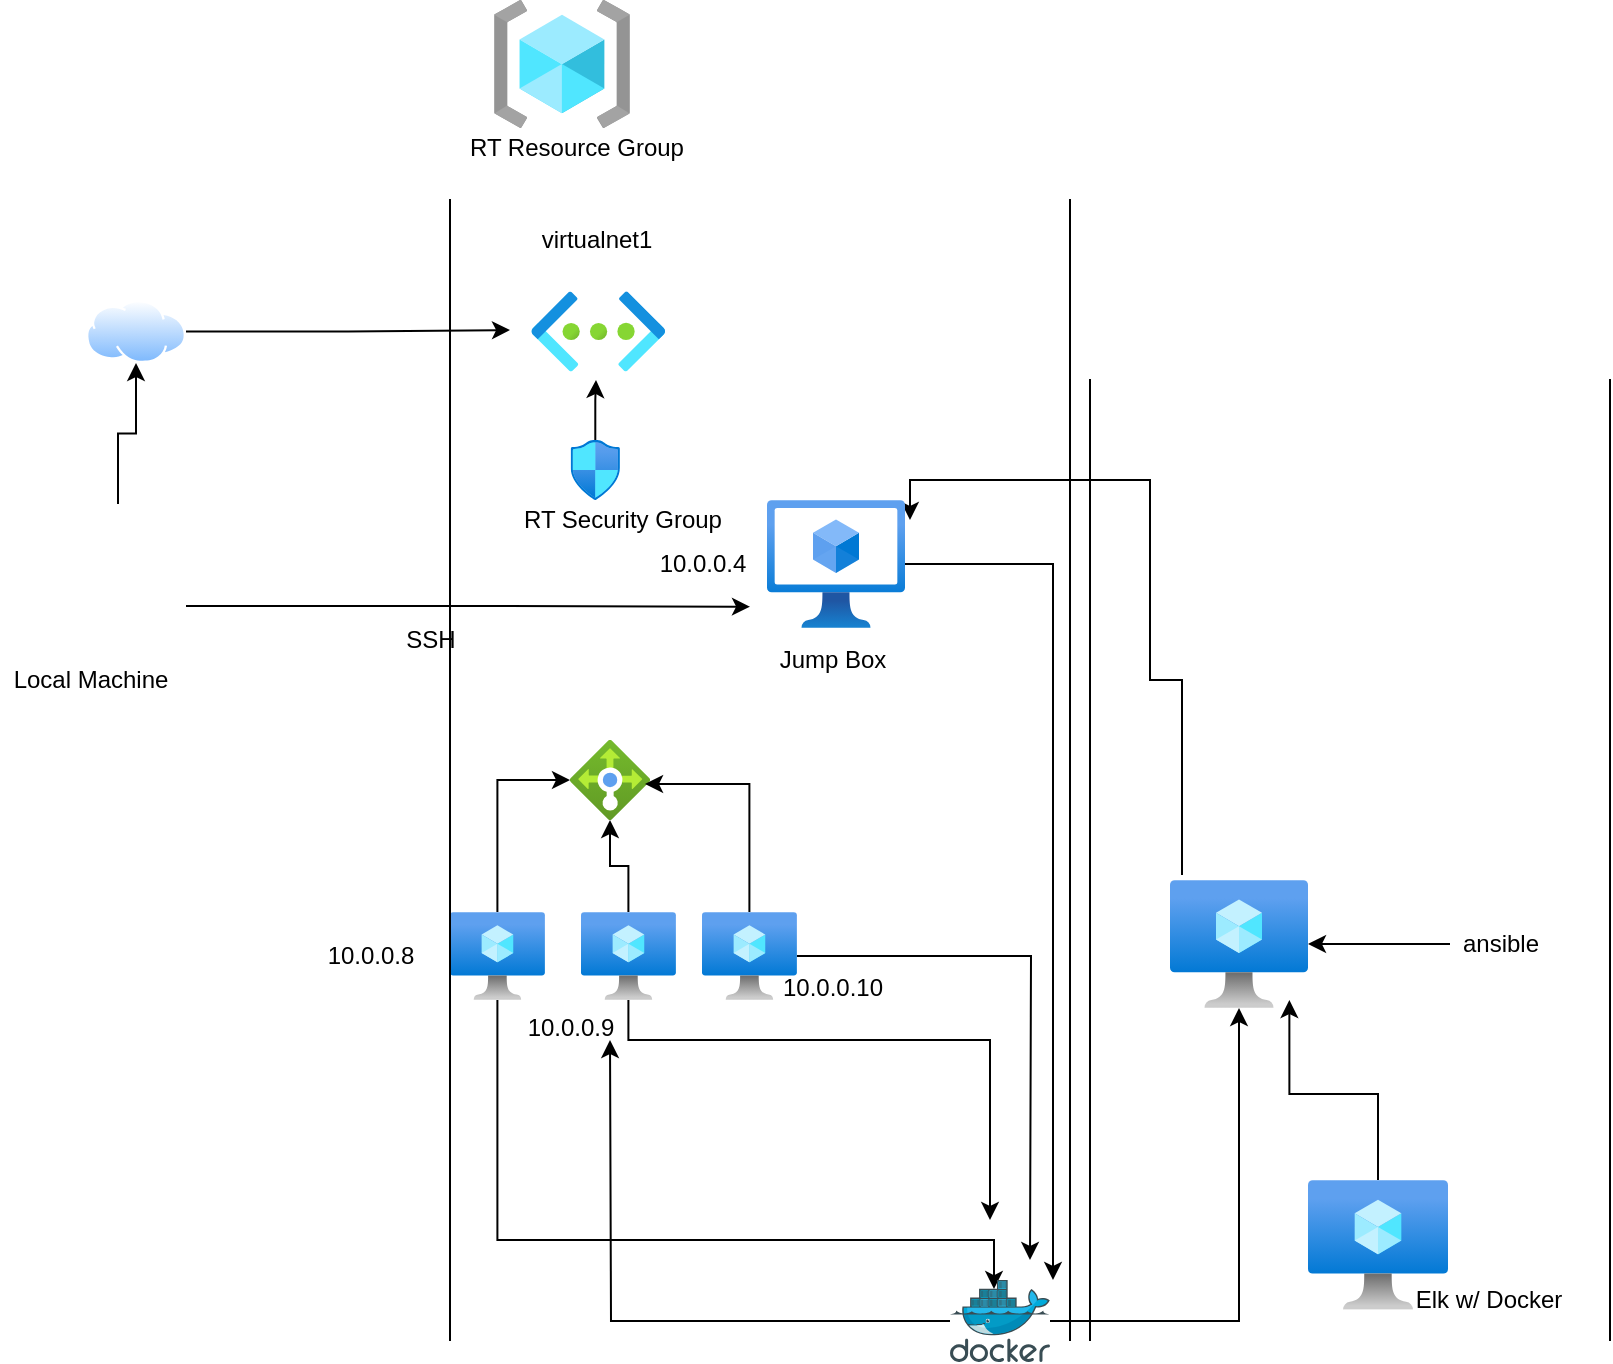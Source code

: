<mxfile version="14.6.13" type="device"><diagram id="C6IimjLZ1Bdf0GqvN6k-" name="Page-1"><mxGraphModel dx="1002" dy="684" grid="1" gridSize="10" guides="1" tooltips="1" connect="1" arrows="1" fold="1" page="1" pageScale="1" pageWidth="850" pageHeight="1100" math="0" shadow="0"><root><mxCell id="0"/><mxCell id="1" parent="0"/><mxCell id="GNFmt2T1-JDlURZB20Dv-1" value="" style="aspect=fixed;html=1;points=[];align=center;image;fontSize=12;image=img/lib/azure2/networking/Load_Balancers.svg;" parent="1" vertex="1"><mxGeometry x="300" y="400" width="40" height="40" as="geometry"/></mxCell><mxCell id="GNFmt2T1-JDlURZB20Dv-2" value="" style="aspect=fixed;html=1;points=[];align=center;image;fontSize=12;image=img/lib/azure2/networking/Virtual_Networks.svg;" parent="1" vertex="1"><mxGeometry x="280.64" y="175.75" width="67" height="40" as="geometry"/></mxCell><mxCell id="oAvbepTnl2hz147SF5wX-1" value="" style="edgeStyle=orthogonalEdgeStyle;rounded=0;orthogonalLoop=1;jettySize=auto;html=1;" edge="1" parent="1" source="GNFmt2T1-JDlURZB20Dv-3"><mxGeometry relative="1" as="geometry"><mxPoint x="313" y="220" as="targetPoint"/></mxGeometry></mxCell><mxCell id="GNFmt2T1-JDlURZB20Dv-3" value="" style="aspect=fixed;html=1;points=[];align=center;image;fontSize=12;image=img/lib/azure2/networking/Network_Security_Groups.svg;" parent="1" vertex="1"><mxGeometry x="300.29" y="250" width="24.71" height="30" as="geometry"/></mxCell><mxCell id="GNFmt2T1-JDlURZB20Dv-4" value="" style="aspect=fixed;html=1;points=[];align=center;image;fontSize=12;image=img/lib/azure2/general/Resource_Groups.svg;" parent="1" vertex="1"><mxGeometry x="262" y="30" width="68" height="64" as="geometry"/></mxCell><mxCell id="GNFmt2T1-JDlURZB20Dv-14" value="" style="edgeStyle=orthogonalEdgeStyle;rounded=0;orthogonalLoop=1;jettySize=auto;html=1;" parent="1" source="GNFmt2T1-JDlURZB20Dv-5" target="GNFmt2T1-JDlURZB20Dv-1" edge="1"><mxGeometry relative="1" as="geometry"><Array as="points"><mxPoint x="264" y="420"/></Array></mxGeometry></mxCell><mxCell id="GNFmt2T1-JDlURZB20Dv-24" value="" style="edgeStyle=orthogonalEdgeStyle;rounded=0;orthogonalLoop=1;jettySize=auto;html=1;entryX=0.44;entryY=0.11;entryDx=0;entryDy=0;entryPerimeter=0;" parent="1" source="GNFmt2T1-JDlURZB20Dv-5" target="GNFmt2T1-JDlURZB20Dv-9" edge="1"><mxGeometry relative="1" as="geometry"><mxPoint x="263.72" y="592" as="targetPoint"/><Array as="points"><mxPoint x="264" y="650"/><mxPoint x="512" y="650"/></Array></mxGeometry></mxCell><mxCell id="GNFmt2T1-JDlURZB20Dv-5" value="" style="aspect=fixed;html=1;points=[];align=center;image;fontSize=12;image=img/lib/azure2/compute/Virtual_Machine.svg;" parent="1" vertex="1"><mxGeometry x="240" y="486" width="47.44" height="44" as="geometry"/></mxCell><mxCell id="GNFmt2T1-JDlURZB20Dv-13" value="" style="edgeStyle=orthogonalEdgeStyle;rounded=0;orthogonalLoop=1;jettySize=auto;html=1;entryX=0.938;entryY=0.55;entryDx=0;entryDy=0;entryPerimeter=0;" parent="1" source="GNFmt2T1-JDlURZB20Dv-6" target="GNFmt2T1-JDlURZB20Dv-1" edge="1"><mxGeometry relative="1" as="geometry"><mxPoint x="389.72" y="406" as="targetPoint"/><Array as="points"><mxPoint x="390" y="422"/></Array></mxGeometry></mxCell><mxCell id="GNFmt2T1-JDlURZB20Dv-26" value="" style="edgeStyle=orthogonalEdgeStyle;rounded=0;orthogonalLoop=1;jettySize=auto;html=1;" parent="1" source="GNFmt2T1-JDlURZB20Dv-6" edge="1"><mxGeometry relative="1" as="geometry"><mxPoint x="530" y="660" as="targetPoint"/></mxGeometry></mxCell><mxCell id="GNFmt2T1-JDlURZB20Dv-6" value="" style="aspect=fixed;html=1;points=[];align=center;image;fontSize=12;image=img/lib/azure2/compute/Virtual_Machine.svg;" parent="1" vertex="1"><mxGeometry x="366" y="486" width="47.44" height="44" as="geometry"/></mxCell><mxCell id="GNFmt2T1-JDlURZB20Dv-15" value="" style="edgeStyle=orthogonalEdgeStyle;rounded=0;orthogonalLoop=1;jettySize=auto;html=1;" parent="1" source="GNFmt2T1-JDlURZB20Dv-7" target="GNFmt2T1-JDlURZB20Dv-1" edge="1"><mxGeometry relative="1" as="geometry"/></mxCell><mxCell id="GNFmt2T1-JDlURZB20Dv-28" value="" style="edgeStyle=orthogonalEdgeStyle;rounded=0;orthogonalLoop=1;jettySize=auto;html=1;" parent="1" source="GNFmt2T1-JDlURZB20Dv-7" edge="1"><mxGeometry relative="1" as="geometry"><mxPoint x="510" y="640" as="targetPoint"/><Array as="points"><mxPoint x="329" y="550"/><mxPoint x="510" y="550"/></Array></mxGeometry></mxCell><mxCell id="GNFmt2T1-JDlURZB20Dv-7" value="" style="aspect=fixed;html=1;points=[];align=center;image;fontSize=12;image=img/lib/azure2/compute/Virtual_Machine.svg;" parent="1" vertex="1"><mxGeometry x="305.5" y="486" width="47.44" height="44" as="geometry"/></mxCell><mxCell id="GNFmt2T1-JDlURZB20Dv-48" value="" style="edgeStyle=orthogonalEdgeStyle;rounded=0;orthogonalLoop=1;jettySize=auto;html=1;exitX=0.087;exitY=-0.039;exitDx=0;exitDy=0;exitPerimeter=0;" parent="1" source="GNFmt2T1-JDlURZB20Dv-8" edge="1"><mxGeometry relative="1" as="geometry"><mxPoint x="470" y="290" as="targetPoint"/><Array as="points"><mxPoint x="606" y="370"/><mxPoint x="590" y="370"/><mxPoint x="590" y="270"/></Array></mxGeometry></mxCell><mxCell id="GNFmt2T1-JDlURZB20Dv-8" value="" style="aspect=fixed;html=1;points=[];align=center;image;fontSize=12;image=img/lib/azure2/compute/Virtual_Machine.svg;" parent="1" vertex="1"><mxGeometry x="600" y="470" width="69" height="64" as="geometry"/></mxCell><mxCell id="GNFmt2T1-JDlURZB20Dv-16" value="" style="edgeStyle=orthogonalEdgeStyle;rounded=0;orthogonalLoop=1;jettySize=auto;html=1;" parent="1" source="GNFmt2T1-JDlURZB20Dv-9" target="GNFmt2T1-JDlURZB20Dv-8" edge="1"><mxGeometry relative="1" as="geometry"/></mxCell><mxCell id="GNFmt2T1-JDlURZB20Dv-20" value="" style="edgeStyle=orthogonalEdgeStyle;rounded=0;orthogonalLoop=1;jettySize=auto;html=1;" parent="1" source="GNFmt2T1-JDlURZB20Dv-9" edge="1"><mxGeometry relative="1" as="geometry"><mxPoint x="320" y="550" as="targetPoint"/></mxGeometry></mxCell><mxCell id="GNFmt2T1-JDlURZB20Dv-9" value="" style="aspect=fixed;html=1;points=[];align=center;image;fontSize=12;image=img/lib/mscae/Docker.svg;" parent="1" vertex="1"><mxGeometry x="490" y="670" width="50" height="41" as="geometry"/></mxCell><mxCell id="GNFmt2T1-JDlURZB20Dv-18" value="" style="edgeStyle=orthogonalEdgeStyle;rounded=0;orthogonalLoop=1;jettySize=auto;html=1;" parent="1" source="GNFmt2T1-JDlURZB20Dv-17" target="GNFmt2T1-JDlURZB20Dv-8" edge="1"><mxGeometry relative="1" as="geometry"/></mxCell><mxCell id="GNFmt2T1-JDlURZB20Dv-17" value="ansible" style="text;html=1;resizable=0;autosize=1;align=center;verticalAlign=middle;points=[];fillColor=none;strokeColor=none;rounded=0;" parent="1" vertex="1"><mxGeometry x="740" y="492" width="50" height="20" as="geometry"/></mxCell><mxCell id="GNFmt2T1-JDlURZB20Dv-32" value="" style="edgeStyle=orthogonalEdgeStyle;rounded=0;orthogonalLoop=1;jettySize=auto;html=1;entryX=1.03;entryY=0;entryDx=0;entryDy=0;entryPerimeter=0;" parent="1" source="GNFmt2T1-JDlURZB20Dv-30" target="GNFmt2T1-JDlURZB20Dv-9" edge="1"><mxGeometry relative="1" as="geometry"><mxPoint x="522" y="312" as="targetPoint"/></mxGeometry></mxCell><mxCell id="GNFmt2T1-JDlURZB20Dv-30" value="" style="aspect=fixed;html=1;points=[];align=center;image;fontSize=12;image=img/lib/azure2/compute/Virtual_Machines_Classic.svg;" parent="1" vertex="1"><mxGeometry x="398.5" y="280" width="69" height="64" as="geometry"/></mxCell><mxCell id="GNFmt2T1-JDlURZB20Dv-34" value="Jump Box" style="text;html=1;resizable=0;autosize=1;align=center;verticalAlign=middle;points=[];fillColor=none;strokeColor=none;rounded=0;" parent="1" vertex="1"><mxGeometry x="396" y="350" width="70" height="20" as="geometry"/></mxCell><mxCell id="GNFmt2T1-JDlURZB20Dv-35" value="10.0.0.8" style="text;html=1;resizable=0;autosize=1;align=center;verticalAlign=middle;points=[];fillColor=none;strokeColor=none;rounded=0;" parent="1" vertex="1"><mxGeometry x="170" y="498" width="60" height="20" as="geometry"/></mxCell><mxCell id="GNFmt2T1-JDlURZB20Dv-36" value="10.0.0.9" style="text;html=1;resizable=0;autosize=1;align=center;verticalAlign=middle;points=[];fillColor=none;strokeColor=none;rounded=0;" parent="1" vertex="1"><mxGeometry x="270" y="534" width="60" height="20" as="geometry"/></mxCell><mxCell id="GNFmt2T1-JDlURZB20Dv-37" value="10.0.0.10" style="text;html=1;resizable=0;autosize=1;align=center;verticalAlign=middle;points=[];fillColor=none;strokeColor=none;rounded=0;" parent="1" vertex="1"><mxGeometry x="396" y="514" width="70" height="20" as="geometry"/></mxCell><mxCell id="GNFmt2T1-JDlURZB20Dv-38" value="10.0.0.4" style="text;html=1;resizable=0;autosize=1;align=center;verticalAlign=middle;points=[];fillColor=none;strokeColor=none;rounded=0;" parent="1" vertex="1"><mxGeometry x="336" y="302" width="60" height="20" as="geometry"/></mxCell><mxCell id="GNFmt2T1-JDlURZB20Dv-41" value="" style="edgeStyle=orthogonalEdgeStyle;rounded=0;orthogonalLoop=1;jettySize=auto;html=1;entryX=0.865;entryY=0.938;entryDx=0;entryDy=0;entryPerimeter=0;" parent="1" source="GNFmt2T1-JDlURZB20Dv-39" target="GNFmt2T1-JDlURZB20Dv-8" edge="1"><mxGeometry relative="1" as="geometry"><mxPoint x="704" y="540.0" as="targetPoint"/></mxGeometry></mxCell><mxCell id="GNFmt2T1-JDlURZB20Dv-39" value="" style="aspect=fixed;html=1;points=[];align=center;image;fontSize=12;image=img/lib/azure2/compute/Virtual_Machine.svg;" parent="1" vertex="1"><mxGeometry x="669" y="620" width="70" height="64.93" as="geometry"/></mxCell><mxCell id="GNFmt2T1-JDlURZB20Dv-42" value="Elk w/ Docker" style="text;html=1;resizable=0;autosize=1;align=center;verticalAlign=middle;points=[];fillColor=none;strokeColor=none;rounded=0;" parent="1" vertex="1"><mxGeometry x="714" y="670" width="90" height="20" as="geometry"/></mxCell><mxCell id="GNFmt2T1-JDlURZB20Dv-44" style="edgeStyle=orthogonalEdgeStyle;rounded=0;orthogonalLoop=1;jettySize=auto;html=1;exitX=1;exitY=0.75;exitDx=0;exitDy=0;" parent="1" source="GNFmt2T1-JDlURZB20Dv-43" edge="1"><mxGeometry relative="1" as="geometry"><mxPoint x="390" y="333.333" as="targetPoint"/></mxGeometry></mxCell><mxCell id="GNFmt2T1-JDlURZB20Dv-52" value="" style="edgeStyle=orthogonalEdgeStyle;rounded=0;orthogonalLoop=1;jettySize=auto;html=1;" parent="1" source="GNFmt2T1-JDlURZB20Dv-43" target="GNFmt2T1-JDlURZB20Dv-51" edge="1"><mxGeometry relative="1" as="geometry"/></mxCell><mxCell id="GNFmt2T1-JDlURZB20Dv-43" value="" style="shape=image;html=1;verticalAlign=top;verticalLabelPosition=bottom;labelBackgroundColor=#ffffff;imageAspect=0;aspect=fixed;image=https://cdn2.iconfinder.com/data/icons/whcompare-isometric-web-hosting-servers/50/root-access-128.png" parent="1" vertex="1"><mxGeometry x="40" y="282" width="68" height="68" as="geometry"/></mxCell><mxCell id="GNFmt2T1-JDlURZB20Dv-45" value="Local Machine" style="text;html=1;resizable=0;autosize=1;align=center;verticalAlign=middle;points=[];fillColor=none;strokeColor=none;rounded=0;" parent="1" vertex="1"><mxGeometry x="15" y="360" width="90" height="20" as="geometry"/></mxCell><mxCell id="GNFmt2T1-JDlURZB20Dv-46" value="SSH" style="text;html=1;resizable=0;autosize=1;align=center;verticalAlign=middle;points=[];fillColor=none;strokeColor=none;rounded=0;" parent="1" vertex="1"><mxGeometry x="210" y="340" width="40" height="20" as="geometry"/></mxCell><mxCell id="GNFmt2T1-JDlURZB20Dv-50" value="" style="shape=partialRectangle;whiteSpace=wrap;html=1;top=0;bottom=0;fillColor=none;" parent="1" vertex="1"><mxGeometry x="560" y="220" width="260" height="480" as="geometry"/></mxCell><mxCell id="GNFmt2T1-JDlURZB20Dv-53" style="edgeStyle=orthogonalEdgeStyle;rounded=0;orthogonalLoop=1;jettySize=auto;html=1;exitX=1;exitY=0.5;exitDx=0;exitDy=0;" parent="1" source="GNFmt2T1-JDlURZB20Dv-51" edge="1"><mxGeometry relative="1" as="geometry"><mxPoint x="270" y="195" as="targetPoint"/></mxGeometry></mxCell><mxCell id="GNFmt2T1-JDlURZB20Dv-51" value="" style="aspect=fixed;perimeter=ellipsePerimeter;html=1;align=center;shadow=0;dashed=0;spacingTop=3;image;image=img/lib/active_directory/internet_cloud.svg;" parent="1" vertex="1"><mxGeometry x="58" y="180" width="50" height="31.5" as="geometry"/></mxCell><mxCell id="GNFmt2T1-JDlURZB20Dv-54" value="RT Resource Group" style="text;html=1;resizable=0;autosize=1;align=center;verticalAlign=middle;points=[];fillColor=none;strokeColor=none;rounded=0;" parent="1" vertex="1"><mxGeometry x="242.94" y="94" width="120" height="20" as="geometry"/></mxCell><mxCell id="GNFmt2T1-JDlURZB20Dv-55" value="virtualnet1" style="text;html=1;resizable=0;autosize=1;align=center;verticalAlign=middle;points=[];fillColor=none;strokeColor=none;rounded=0;" parent="1" vertex="1"><mxGeometry x="277.64" y="140" width="70" height="20" as="geometry"/></mxCell><mxCell id="GNFmt2T1-JDlURZB20Dv-56" value="RT Security Group" style="text;html=1;resizable=0;autosize=1;align=center;verticalAlign=middle;points=[];fillColor=none;strokeColor=none;rounded=0;" parent="1" vertex="1"><mxGeometry x="270.5" y="280" width="110" height="20" as="geometry"/></mxCell><mxCell id="oAvbepTnl2hz147SF5wX-2" value="" style="shape=partialRectangle;whiteSpace=wrap;html=1;bottom=0;top=0;fillColor=none;" vertex="1" parent="1"><mxGeometry x="240" y="130" width="310" height="570" as="geometry"/></mxCell></root></mxGraphModel></diagram></mxfile>